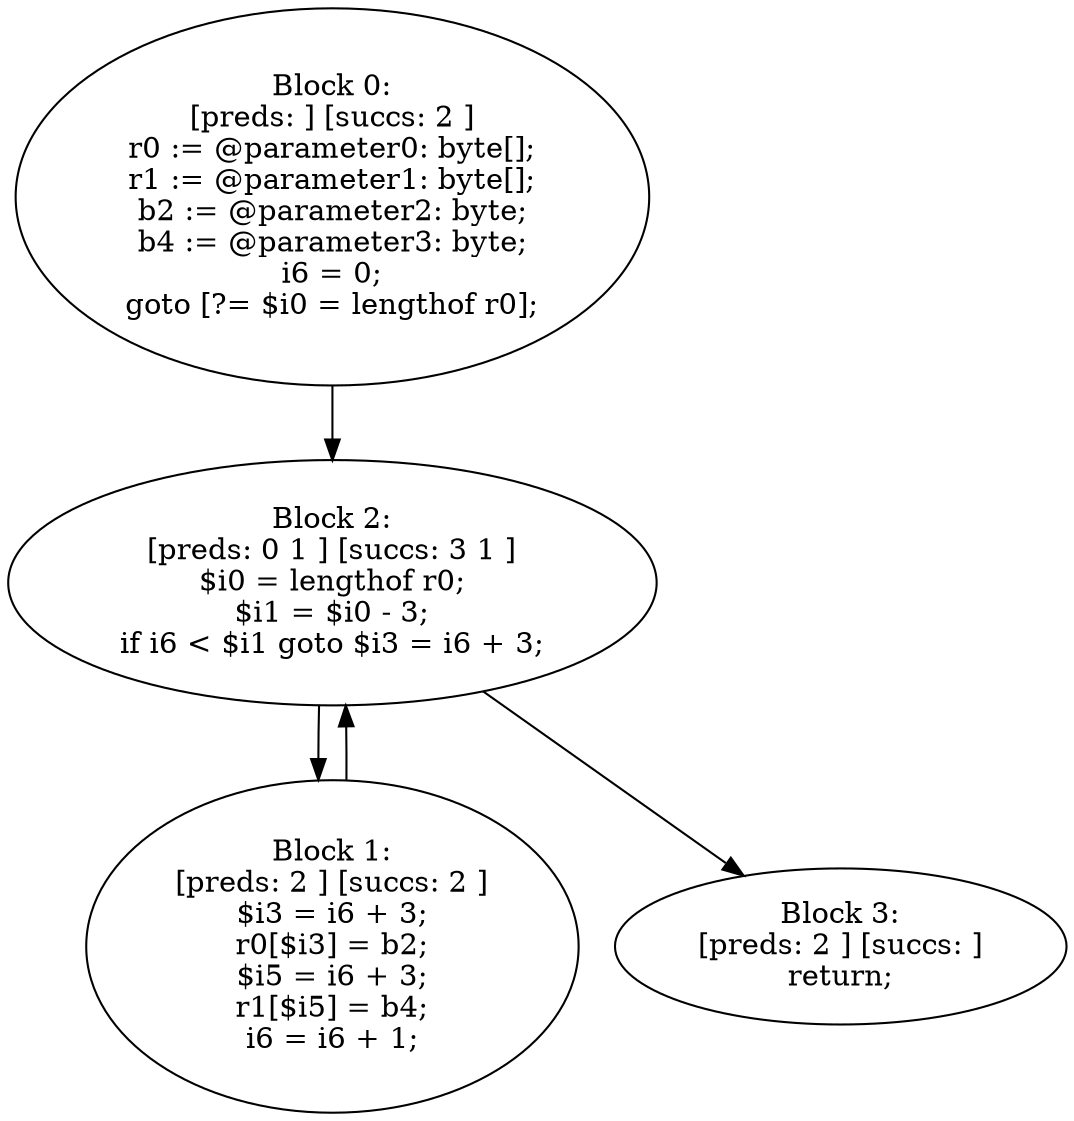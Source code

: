 digraph "unitGraph" {
    "Block 0:
[preds: ] [succs: 2 ]
r0 := @parameter0: byte[];
r1 := @parameter1: byte[];
b2 := @parameter2: byte;
b4 := @parameter3: byte;
i6 = 0;
goto [?= $i0 = lengthof r0];
"
    "Block 1:
[preds: 2 ] [succs: 2 ]
$i3 = i6 + 3;
r0[$i3] = b2;
$i5 = i6 + 3;
r1[$i5] = b4;
i6 = i6 + 1;
"
    "Block 2:
[preds: 0 1 ] [succs: 3 1 ]
$i0 = lengthof r0;
$i1 = $i0 - 3;
if i6 < $i1 goto $i3 = i6 + 3;
"
    "Block 3:
[preds: 2 ] [succs: ]
return;
"
    "Block 0:
[preds: ] [succs: 2 ]
r0 := @parameter0: byte[];
r1 := @parameter1: byte[];
b2 := @parameter2: byte;
b4 := @parameter3: byte;
i6 = 0;
goto [?= $i0 = lengthof r0];
"->"Block 2:
[preds: 0 1 ] [succs: 3 1 ]
$i0 = lengthof r0;
$i1 = $i0 - 3;
if i6 < $i1 goto $i3 = i6 + 3;
";
    "Block 1:
[preds: 2 ] [succs: 2 ]
$i3 = i6 + 3;
r0[$i3] = b2;
$i5 = i6 + 3;
r1[$i5] = b4;
i6 = i6 + 1;
"->"Block 2:
[preds: 0 1 ] [succs: 3 1 ]
$i0 = lengthof r0;
$i1 = $i0 - 3;
if i6 < $i1 goto $i3 = i6 + 3;
";
    "Block 2:
[preds: 0 1 ] [succs: 3 1 ]
$i0 = lengthof r0;
$i1 = $i0 - 3;
if i6 < $i1 goto $i3 = i6 + 3;
"->"Block 3:
[preds: 2 ] [succs: ]
return;
";
    "Block 2:
[preds: 0 1 ] [succs: 3 1 ]
$i0 = lengthof r0;
$i1 = $i0 - 3;
if i6 < $i1 goto $i3 = i6 + 3;
"->"Block 1:
[preds: 2 ] [succs: 2 ]
$i3 = i6 + 3;
r0[$i3] = b2;
$i5 = i6 + 3;
r1[$i5] = b4;
i6 = i6 + 1;
";
}
